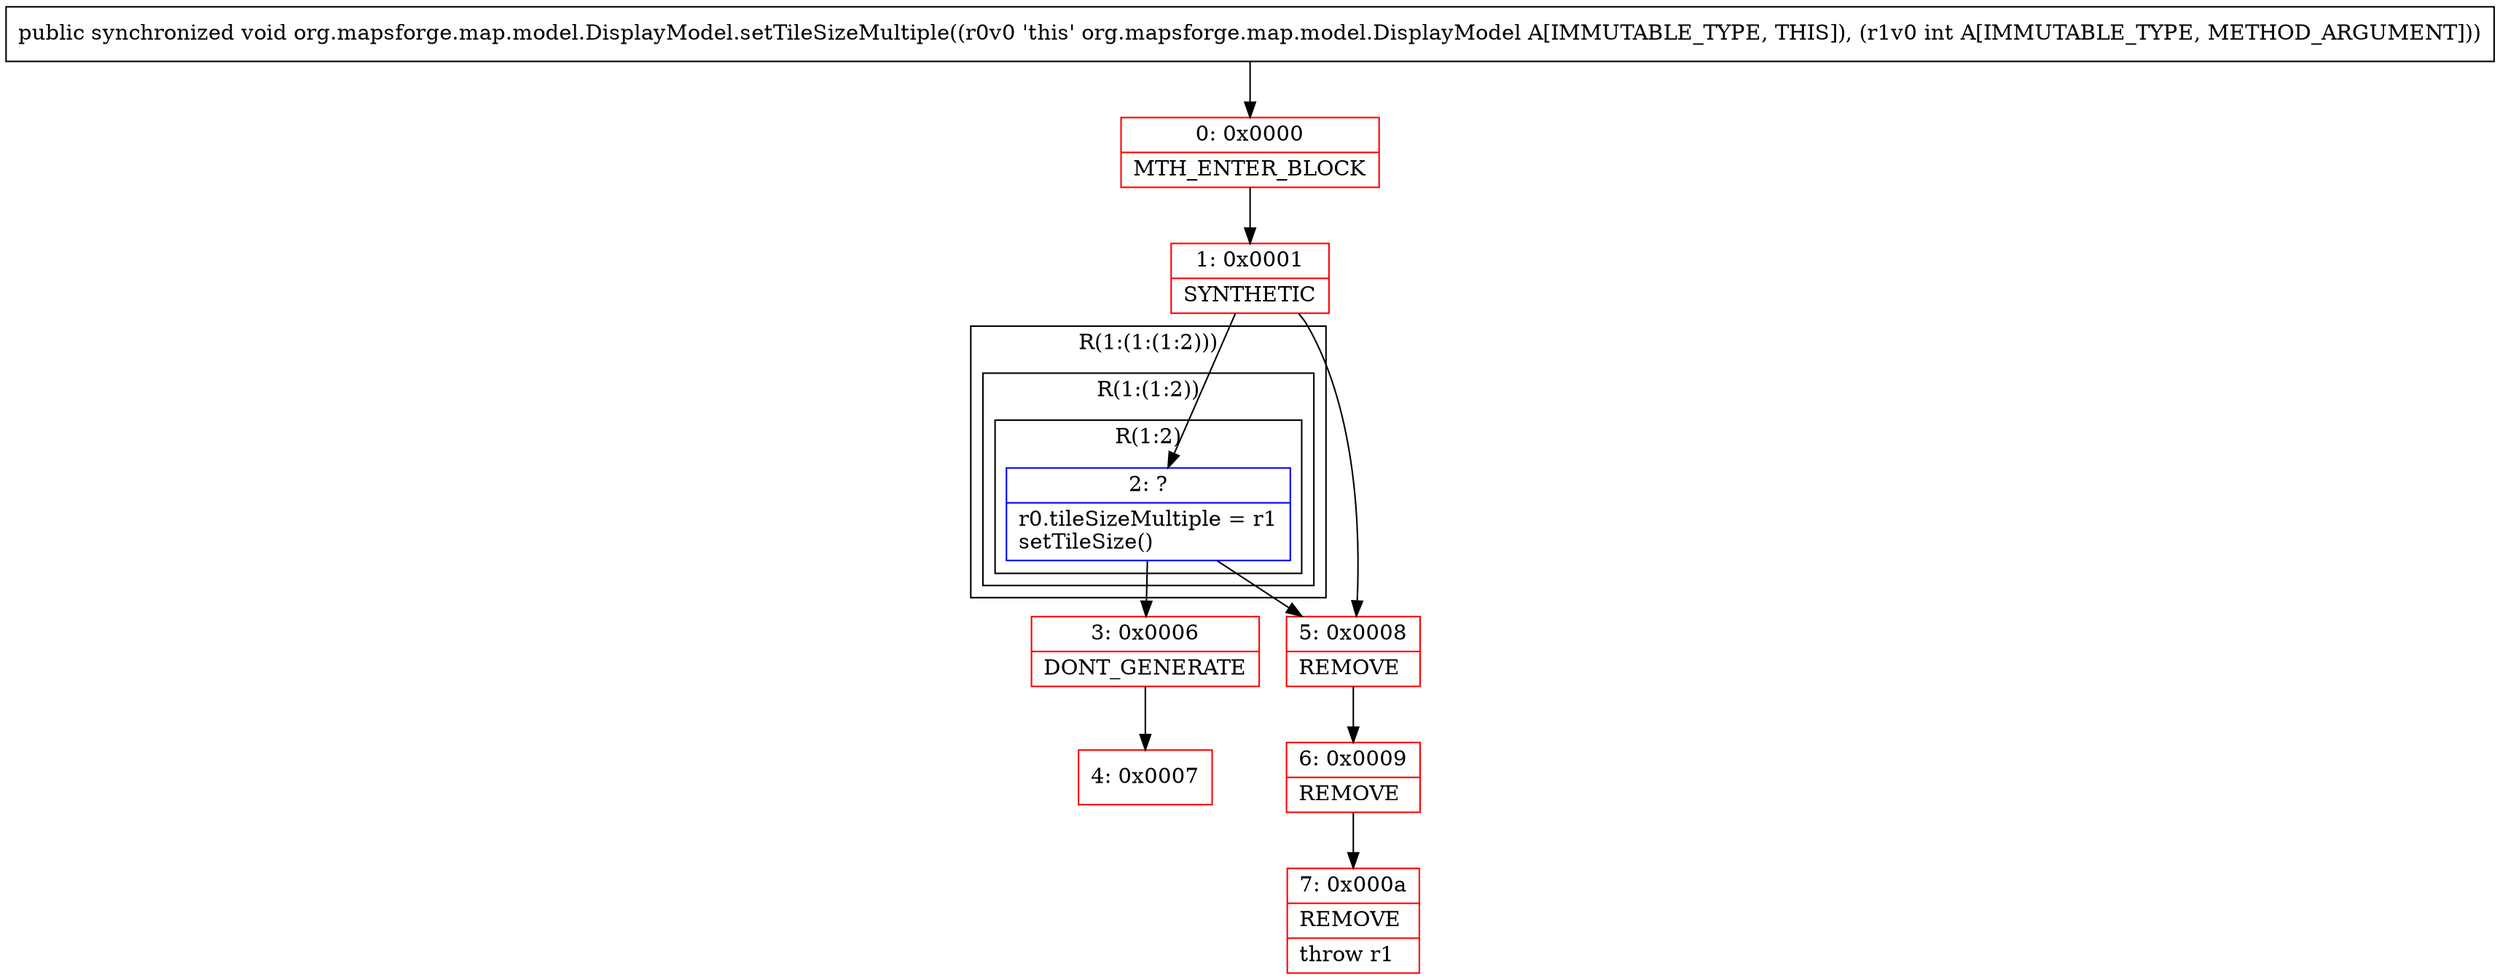 digraph "CFG fororg.mapsforge.map.model.DisplayModel.setTileSizeMultiple(I)V" {
subgraph cluster_Region_1873781661 {
label = "R(1:(1:(1:2)))";
node [shape=record,color=blue];
subgraph cluster_Region_513740454 {
label = "R(1:(1:2))";
node [shape=record,color=blue];
subgraph cluster_Region_1136267757 {
label = "R(1:2)";
node [shape=record,color=blue];
Node_2 [shape=record,label="{2\:\ ?|r0.tileSizeMultiple = r1\lsetTileSize()\l}"];
}
}
}
Node_0 [shape=record,color=red,label="{0\:\ 0x0000|MTH_ENTER_BLOCK\l}"];
Node_1 [shape=record,color=red,label="{1\:\ 0x0001|SYNTHETIC\l}"];
Node_3 [shape=record,color=red,label="{3\:\ 0x0006|DONT_GENERATE\l}"];
Node_4 [shape=record,color=red,label="{4\:\ 0x0007}"];
Node_5 [shape=record,color=red,label="{5\:\ 0x0008|REMOVE\l}"];
Node_6 [shape=record,color=red,label="{6\:\ 0x0009|REMOVE\l}"];
Node_7 [shape=record,color=red,label="{7\:\ 0x000a|REMOVE\l|throw r1\l}"];
MethodNode[shape=record,label="{public synchronized void org.mapsforge.map.model.DisplayModel.setTileSizeMultiple((r0v0 'this' org.mapsforge.map.model.DisplayModel A[IMMUTABLE_TYPE, THIS]), (r1v0 int A[IMMUTABLE_TYPE, METHOD_ARGUMENT])) }"];
MethodNode -> Node_0;
Node_2 -> Node_3;
Node_2 -> Node_5;
Node_0 -> Node_1;
Node_1 -> Node_2;
Node_1 -> Node_5;
Node_3 -> Node_4;
Node_5 -> Node_6;
Node_6 -> Node_7;
}


